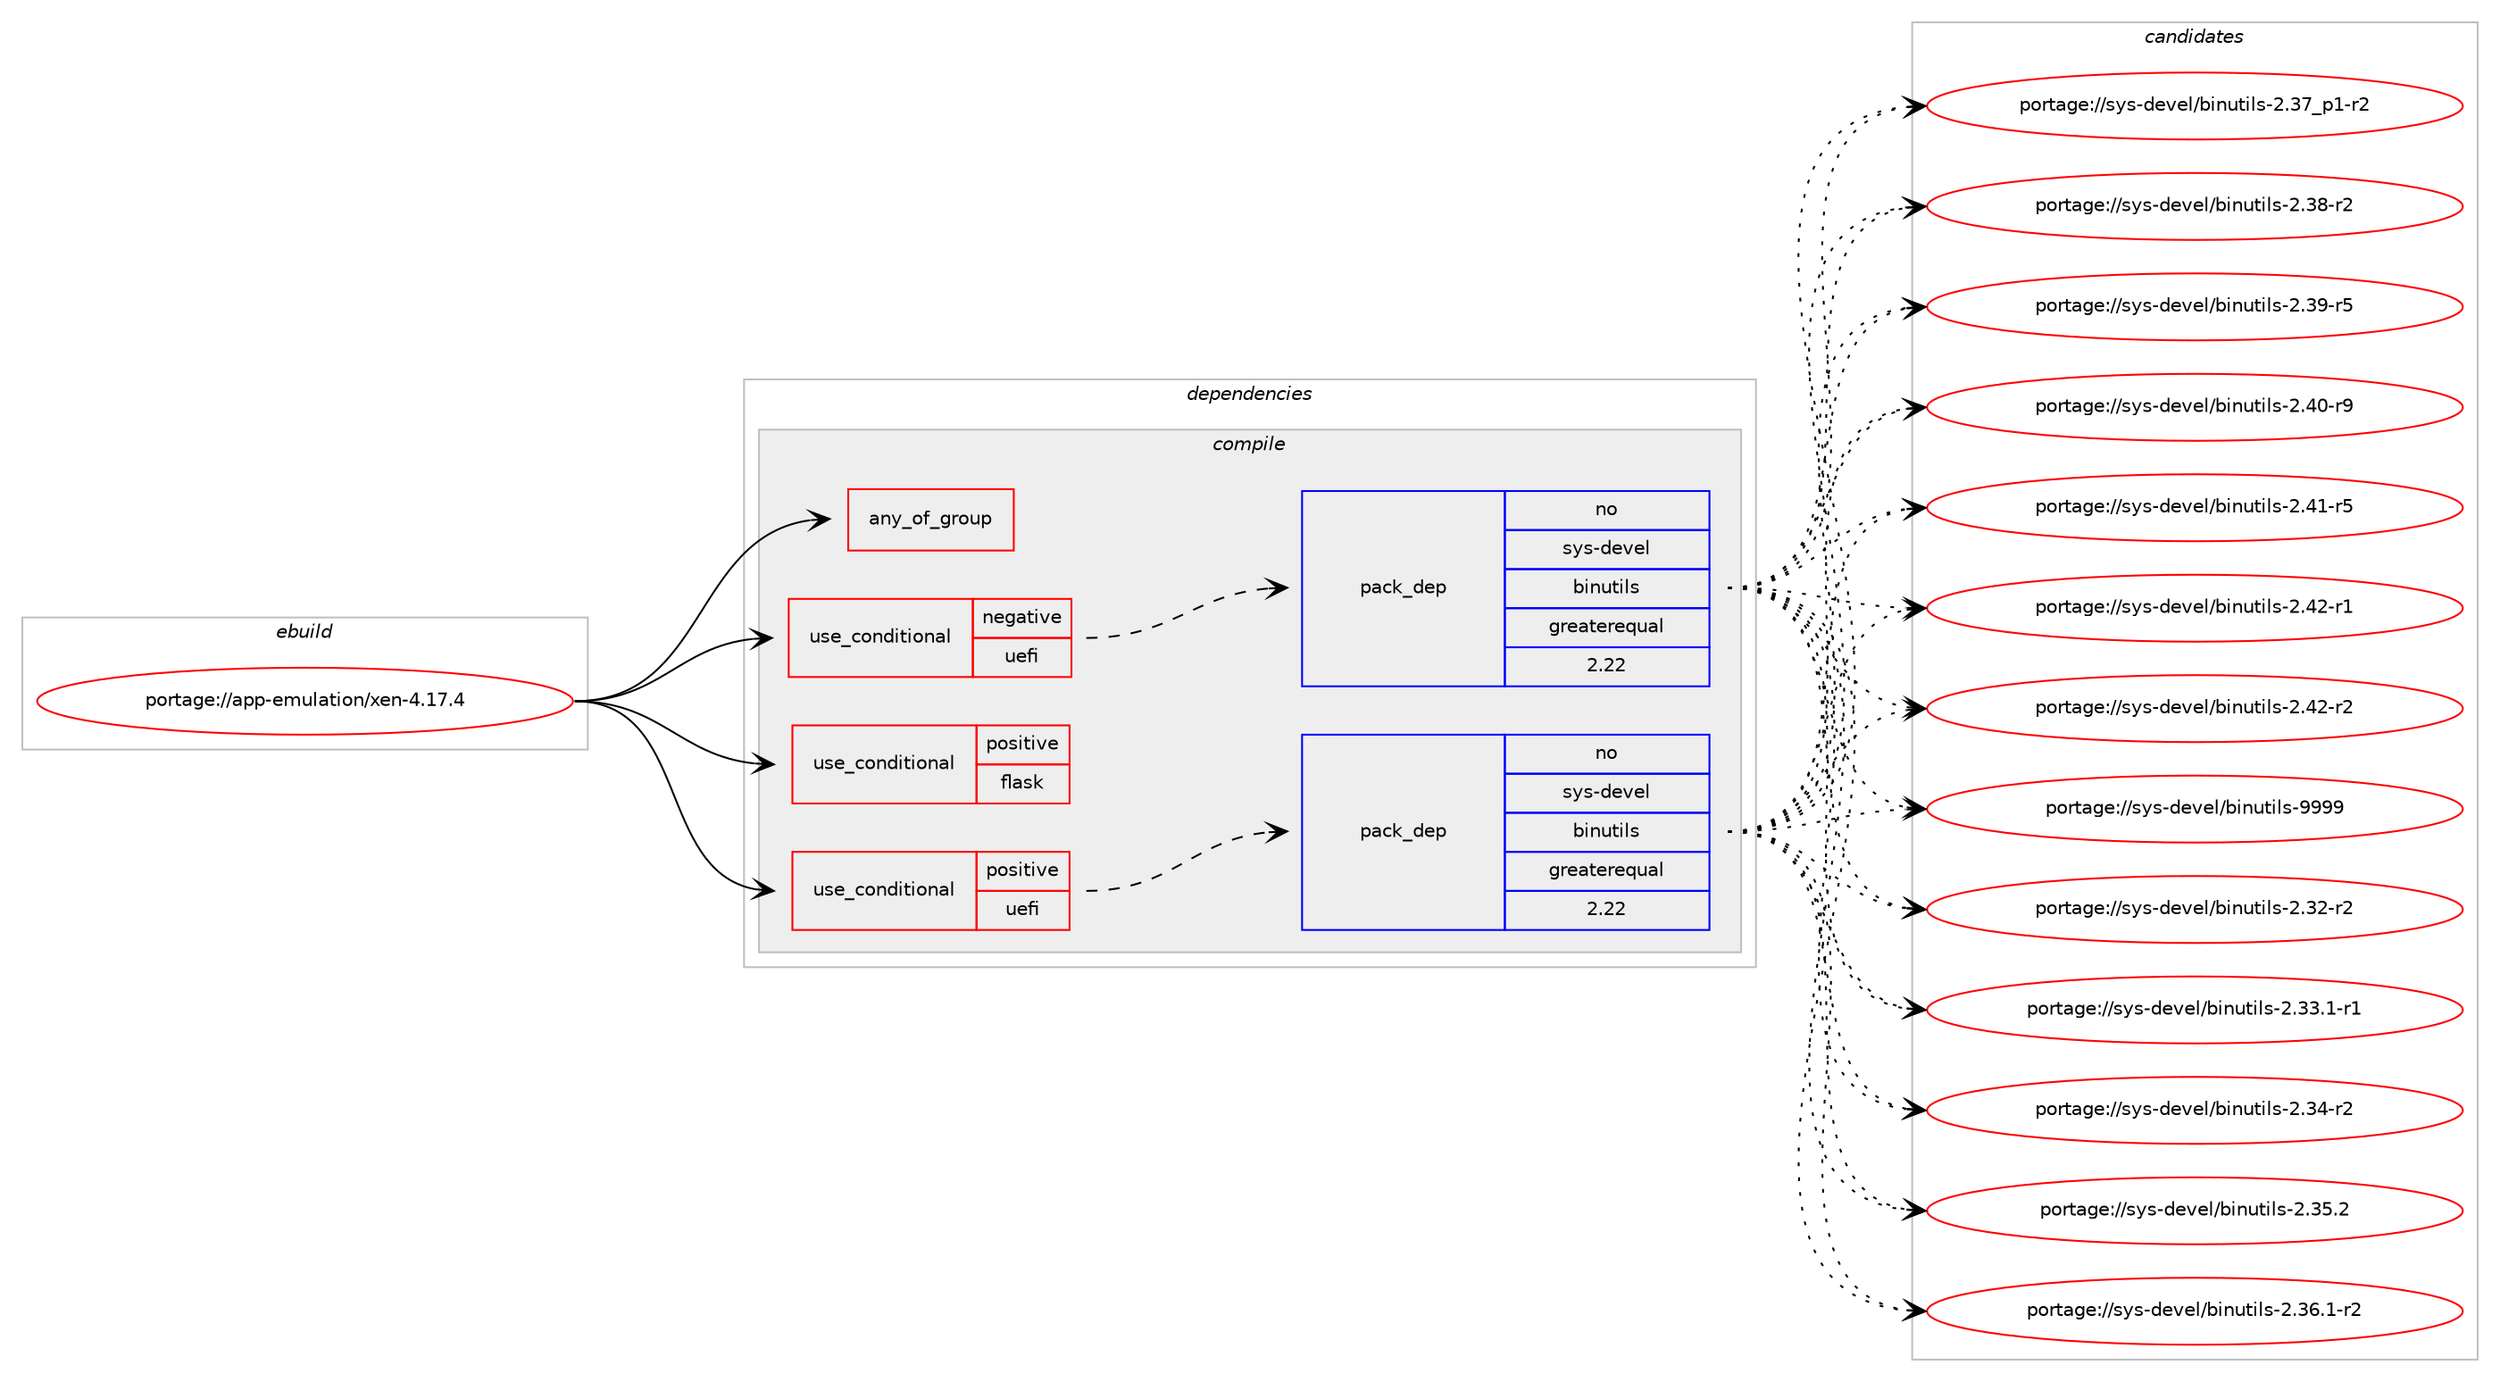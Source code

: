 digraph prolog {

# *************
# Graph options
# *************

newrank=true;
concentrate=true;
compound=true;
graph [rankdir=LR,fontname=Helvetica,fontsize=10,ranksep=1.5];#, ranksep=2.5, nodesep=0.2];
edge  [arrowhead=vee];
node  [fontname=Helvetica,fontsize=10];

# **********
# The ebuild
# **********

subgraph cluster_leftcol {
color=gray;
rank=same;
label=<<i>ebuild</i>>;
id [label="portage://app-emulation/xen-4.17.4", color=red, width=4, href="../app-emulation/xen-4.17.4.svg"];
}

# ****************
# The dependencies
# ****************

subgraph cluster_midcol {
color=gray;
label=<<i>dependencies</i>>;
subgraph cluster_compile {
fillcolor="#eeeeee";
style=filled;
label=<<i>compile</i>>;
subgraph any280 {
dependency16106 [label=<<TABLE BORDER="0" CELLBORDER="1" CELLSPACING="0" CELLPADDING="4"><TR><TD CELLPADDING="10">any_of_group</TD></TR></TABLE>>, shape=none, color=red];# *** BEGIN UNKNOWN DEPENDENCY TYPE (TODO) ***
# dependency16106 -> package_dependency(portage://app-emulation/xen-4.17.4,install,no,dev-lang,python,none,[,,],[slot(3.11)],[])
# *** END UNKNOWN DEPENDENCY TYPE (TODO) ***

# *** BEGIN UNKNOWN DEPENDENCY TYPE (TODO) ***
# dependency16106 -> package_dependency(portage://app-emulation/xen-4.17.4,install,no,dev-lang,python,none,[,,],[slot(3.10)],[])
# *** END UNKNOWN DEPENDENCY TYPE (TODO) ***

}
id:e -> dependency16106:w [weight=20,style="solid",arrowhead="vee"];
subgraph cond10080 {
dependency16107 [label=<<TABLE BORDER="0" CELLBORDER="1" CELLSPACING="0" CELLPADDING="4"><TR><TD ROWSPAN="3" CELLPADDING="10">use_conditional</TD></TR><TR><TD>negative</TD></TR><TR><TD>uefi</TD></TR></TABLE>>, shape=none, color=red];
subgraph pack5697 {
dependency16108 [label=<<TABLE BORDER="0" CELLBORDER="1" CELLSPACING="0" CELLPADDING="4" WIDTH="220"><TR><TD ROWSPAN="6" CELLPADDING="30">pack_dep</TD></TR><TR><TD WIDTH="110">no</TD></TR><TR><TD>sys-devel</TD></TR><TR><TD>binutils</TD></TR><TR><TD>greaterequal</TD></TR><TR><TD>2.22</TD></TR></TABLE>>, shape=none, color=blue];
}
dependency16107:e -> dependency16108:w [weight=20,style="dashed",arrowhead="vee"];
}
id:e -> dependency16107:w [weight=20,style="solid",arrowhead="vee"];
subgraph cond10081 {
dependency16109 [label=<<TABLE BORDER="0" CELLBORDER="1" CELLSPACING="0" CELLPADDING="4"><TR><TD ROWSPAN="3" CELLPADDING="10">use_conditional</TD></TR><TR><TD>positive</TD></TR><TR><TD>flask</TD></TR></TABLE>>, shape=none, color=red];
# *** BEGIN UNKNOWN DEPENDENCY TYPE (TODO) ***
# dependency16109 -> package_dependency(portage://app-emulation/xen-4.17.4,install,no,sys-apps,checkpolicy,none,[,,],[],[])
# *** END UNKNOWN DEPENDENCY TYPE (TODO) ***

}
id:e -> dependency16109:w [weight=20,style="solid",arrowhead="vee"];
subgraph cond10082 {
dependency16110 [label=<<TABLE BORDER="0" CELLBORDER="1" CELLSPACING="0" CELLPADDING="4"><TR><TD ROWSPAN="3" CELLPADDING="10">use_conditional</TD></TR><TR><TD>positive</TD></TR><TR><TD>uefi</TD></TR></TABLE>>, shape=none, color=red];
subgraph pack5698 {
dependency16111 [label=<<TABLE BORDER="0" CELLBORDER="1" CELLSPACING="0" CELLPADDING="4" WIDTH="220"><TR><TD ROWSPAN="6" CELLPADDING="30">pack_dep</TD></TR><TR><TD WIDTH="110">no</TD></TR><TR><TD>sys-devel</TD></TR><TR><TD>binutils</TD></TR><TR><TD>greaterequal</TD></TR><TR><TD>2.22</TD></TR></TABLE>>, shape=none, color=blue];
}
dependency16110:e -> dependency16111:w [weight=20,style="dashed",arrowhead="vee"];
}
id:e -> dependency16110:w [weight=20,style="solid",arrowhead="vee"];
}
subgraph cluster_compileandrun {
fillcolor="#eeeeee";
style=filled;
label=<<i>compile and run</i>>;
}
subgraph cluster_run {
fillcolor="#eeeeee";
style=filled;
label=<<i>run</i>>;
}
}

# **************
# The candidates
# **************

subgraph cluster_choices {
rank=same;
color=gray;
label=<<i>candidates</i>>;

subgraph choice5697 {
color=black;
nodesep=1;
choice11512111545100101118101108479810511011711610510811545504651504511450 [label="portage://sys-devel/binutils-2.32-r2", color=red, width=4,href="../sys-devel/binutils-2.32-r2.svg"];
choice115121115451001011181011084798105110117116105108115455046515146494511449 [label="portage://sys-devel/binutils-2.33.1-r1", color=red, width=4,href="../sys-devel/binutils-2.33.1-r1.svg"];
choice11512111545100101118101108479810511011711610510811545504651524511450 [label="portage://sys-devel/binutils-2.34-r2", color=red, width=4,href="../sys-devel/binutils-2.34-r2.svg"];
choice11512111545100101118101108479810511011711610510811545504651534650 [label="portage://sys-devel/binutils-2.35.2", color=red, width=4,href="../sys-devel/binutils-2.35.2.svg"];
choice115121115451001011181011084798105110117116105108115455046515446494511450 [label="portage://sys-devel/binutils-2.36.1-r2", color=red, width=4,href="../sys-devel/binutils-2.36.1-r2.svg"];
choice115121115451001011181011084798105110117116105108115455046515595112494511450 [label="portage://sys-devel/binutils-2.37_p1-r2", color=red, width=4,href="../sys-devel/binutils-2.37_p1-r2.svg"];
choice11512111545100101118101108479810511011711610510811545504651564511450 [label="portage://sys-devel/binutils-2.38-r2", color=red, width=4,href="../sys-devel/binutils-2.38-r2.svg"];
choice11512111545100101118101108479810511011711610510811545504651574511453 [label="portage://sys-devel/binutils-2.39-r5", color=red, width=4,href="../sys-devel/binutils-2.39-r5.svg"];
choice11512111545100101118101108479810511011711610510811545504652484511457 [label="portage://sys-devel/binutils-2.40-r9", color=red, width=4,href="../sys-devel/binutils-2.40-r9.svg"];
choice11512111545100101118101108479810511011711610510811545504652494511453 [label="portage://sys-devel/binutils-2.41-r5", color=red, width=4,href="../sys-devel/binutils-2.41-r5.svg"];
choice11512111545100101118101108479810511011711610510811545504652504511449 [label="portage://sys-devel/binutils-2.42-r1", color=red, width=4,href="../sys-devel/binutils-2.42-r1.svg"];
choice11512111545100101118101108479810511011711610510811545504652504511450 [label="portage://sys-devel/binutils-2.42-r2", color=red, width=4,href="../sys-devel/binutils-2.42-r2.svg"];
choice1151211154510010111810110847981051101171161051081154557575757 [label="portage://sys-devel/binutils-9999", color=red, width=4,href="../sys-devel/binutils-9999.svg"];
dependency16108:e -> choice11512111545100101118101108479810511011711610510811545504651504511450:w [style=dotted,weight="100"];
dependency16108:e -> choice115121115451001011181011084798105110117116105108115455046515146494511449:w [style=dotted,weight="100"];
dependency16108:e -> choice11512111545100101118101108479810511011711610510811545504651524511450:w [style=dotted,weight="100"];
dependency16108:e -> choice11512111545100101118101108479810511011711610510811545504651534650:w [style=dotted,weight="100"];
dependency16108:e -> choice115121115451001011181011084798105110117116105108115455046515446494511450:w [style=dotted,weight="100"];
dependency16108:e -> choice115121115451001011181011084798105110117116105108115455046515595112494511450:w [style=dotted,weight="100"];
dependency16108:e -> choice11512111545100101118101108479810511011711610510811545504651564511450:w [style=dotted,weight="100"];
dependency16108:e -> choice11512111545100101118101108479810511011711610510811545504651574511453:w [style=dotted,weight="100"];
dependency16108:e -> choice11512111545100101118101108479810511011711610510811545504652484511457:w [style=dotted,weight="100"];
dependency16108:e -> choice11512111545100101118101108479810511011711610510811545504652494511453:w [style=dotted,weight="100"];
dependency16108:e -> choice11512111545100101118101108479810511011711610510811545504652504511449:w [style=dotted,weight="100"];
dependency16108:e -> choice11512111545100101118101108479810511011711610510811545504652504511450:w [style=dotted,weight="100"];
dependency16108:e -> choice1151211154510010111810110847981051101171161051081154557575757:w [style=dotted,weight="100"];
}
subgraph choice5698 {
color=black;
nodesep=1;
choice11512111545100101118101108479810511011711610510811545504651504511450 [label="portage://sys-devel/binutils-2.32-r2", color=red, width=4,href="../sys-devel/binutils-2.32-r2.svg"];
choice115121115451001011181011084798105110117116105108115455046515146494511449 [label="portage://sys-devel/binutils-2.33.1-r1", color=red, width=4,href="../sys-devel/binutils-2.33.1-r1.svg"];
choice11512111545100101118101108479810511011711610510811545504651524511450 [label="portage://sys-devel/binutils-2.34-r2", color=red, width=4,href="../sys-devel/binutils-2.34-r2.svg"];
choice11512111545100101118101108479810511011711610510811545504651534650 [label="portage://sys-devel/binutils-2.35.2", color=red, width=4,href="../sys-devel/binutils-2.35.2.svg"];
choice115121115451001011181011084798105110117116105108115455046515446494511450 [label="portage://sys-devel/binutils-2.36.1-r2", color=red, width=4,href="../sys-devel/binutils-2.36.1-r2.svg"];
choice115121115451001011181011084798105110117116105108115455046515595112494511450 [label="portage://sys-devel/binutils-2.37_p1-r2", color=red, width=4,href="../sys-devel/binutils-2.37_p1-r2.svg"];
choice11512111545100101118101108479810511011711610510811545504651564511450 [label="portage://sys-devel/binutils-2.38-r2", color=red, width=4,href="../sys-devel/binutils-2.38-r2.svg"];
choice11512111545100101118101108479810511011711610510811545504651574511453 [label="portage://sys-devel/binutils-2.39-r5", color=red, width=4,href="../sys-devel/binutils-2.39-r5.svg"];
choice11512111545100101118101108479810511011711610510811545504652484511457 [label="portage://sys-devel/binutils-2.40-r9", color=red, width=4,href="../sys-devel/binutils-2.40-r9.svg"];
choice11512111545100101118101108479810511011711610510811545504652494511453 [label="portage://sys-devel/binutils-2.41-r5", color=red, width=4,href="../sys-devel/binutils-2.41-r5.svg"];
choice11512111545100101118101108479810511011711610510811545504652504511449 [label="portage://sys-devel/binutils-2.42-r1", color=red, width=4,href="../sys-devel/binutils-2.42-r1.svg"];
choice11512111545100101118101108479810511011711610510811545504652504511450 [label="portage://sys-devel/binutils-2.42-r2", color=red, width=4,href="../sys-devel/binutils-2.42-r2.svg"];
choice1151211154510010111810110847981051101171161051081154557575757 [label="portage://sys-devel/binutils-9999", color=red, width=4,href="../sys-devel/binutils-9999.svg"];
dependency16111:e -> choice11512111545100101118101108479810511011711610510811545504651504511450:w [style=dotted,weight="100"];
dependency16111:e -> choice115121115451001011181011084798105110117116105108115455046515146494511449:w [style=dotted,weight="100"];
dependency16111:e -> choice11512111545100101118101108479810511011711610510811545504651524511450:w [style=dotted,weight="100"];
dependency16111:e -> choice11512111545100101118101108479810511011711610510811545504651534650:w [style=dotted,weight="100"];
dependency16111:e -> choice115121115451001011181011084798105110117116105108115455046515446494511450:w [style=dotted,weight="100"];
dependency16111:e -> choice115121115451001011181011084798105110117116105108115455046515595112494511450:w [style=dotted,weight="100"];
dependency16111:e -> choice11512111545100101118101108479810511011711610510811545504651564511450:w [style=dotted,weight="100"];
dependency16111:e -> choice11512111545100101118101108479810511011711610510811545504651574511453:w [style=dotted,weight="100"];
dependency16111:e -> choice11512111545100101118101108479810511011711610510811545504652484511457:w [style=dotted,weight="100"];
dependency16111:e -> choice11512111545100101118101108479810511011711610510811545504652494511453:w [style=dotted,weight="100"];
dependency16111:e -> choice11512111545100101118101108479810511011711610510811545504652504511449:w [style=dotted,weight="100"];
dependency16111:e -> choice11512111545100101118101108479810511011711610510811545504652504511450:w [style=dotted,weight="100"];
dependency16111:e -> choice1151211154510010111810110847981051101171161051081154557575757:w [style=dotted,weight="100"];
}
}

}
